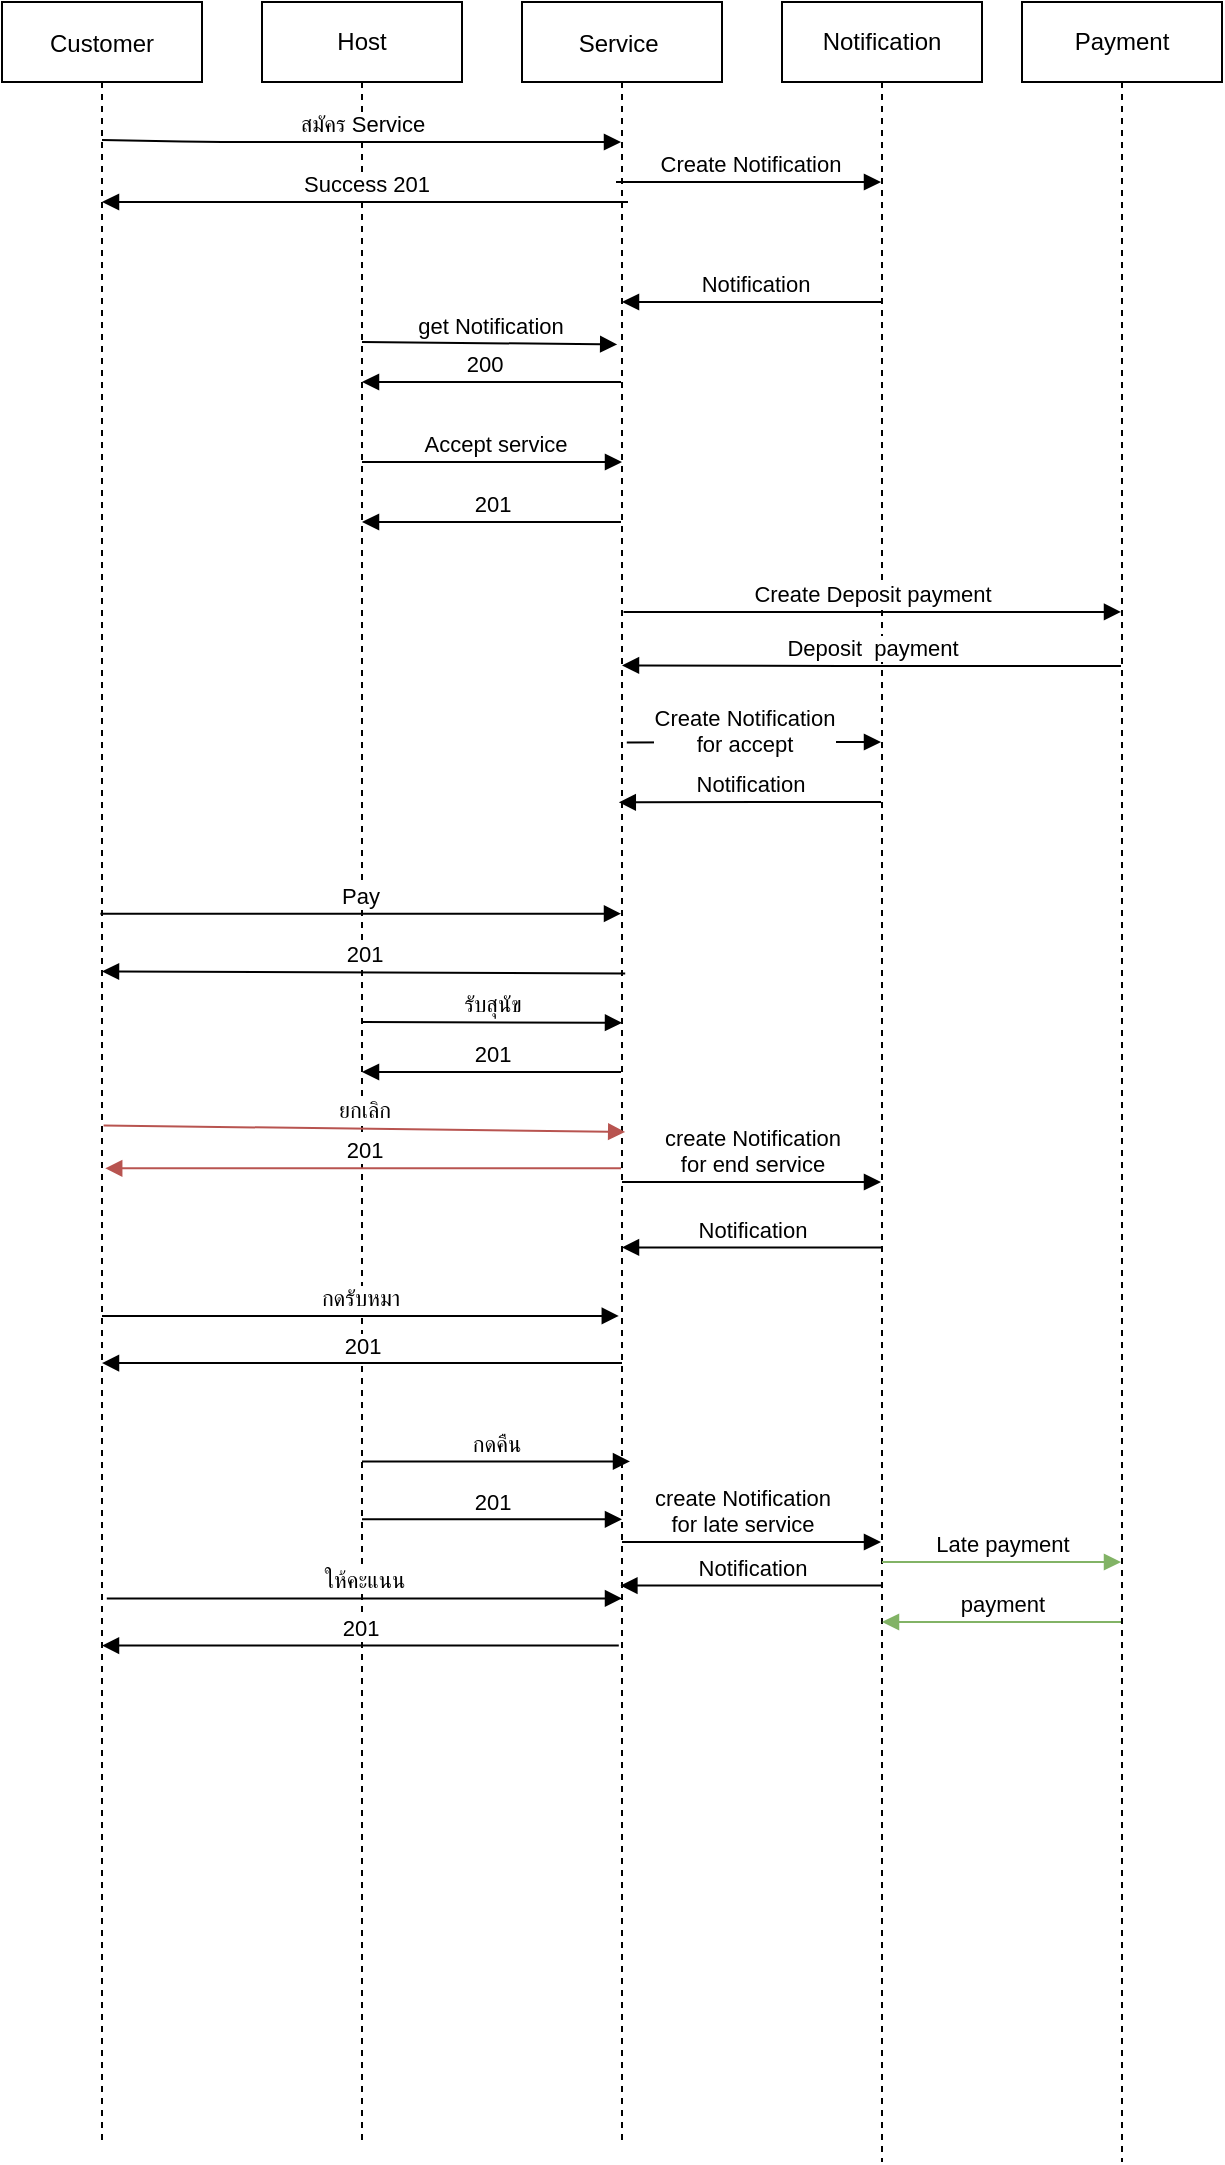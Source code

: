 <mxfile version="14.6.3" type="github">
  <diagram id="kgpKYQtTHZ0yAKxKKP6v" name="Page-1">
    <mxGraphModel dx="1038" dy="580" grid="1" gridSize="10" guides="1" tooltips="1" connect="1" arrows="1" fold="1" page="1" pageScale="1" pageWidth="850" pageHeight="1100" math="0" shadow="0">
      <root>
        <mxCell id="0" />
        <mxCell id="1" parent="0" />
        <mxCell id="3nuBFxr9cyL0pnOWT2aG-1" value="Customer" style="shape=umlLifeline;perimeter=lifelinePerimeter;container=1;collapsible=0;recursiveResize=0;rounded=0;shadow=0;strokeWidth=1;" parent="1" vertex="1">
          <mxGeometry x="100" y="80" width="100" height="1070" as="geometry" />
        </mxCell>
        <mxCell id="3nuBFxr9cyL0pnOWT2aG-5" value="Service " style="shape=umlLifeline;perimeter=lifelinePerimeter;container=1;collapsible=0;recursiveResize=0;rounded=0;shadow=0;strokeWidth=1;" parent="1" vertex="1">
          <mxGeometry x="360" y="80" width="100" height="1070" as="geometry" />
        </mxCell>
        <mxCell id="ohXcxpOozCTFB-AiFhN6-10" value="create Notification&lt;br&gt;for end service" style="html=1;verticalAlign=bottom;endArrow=block;" edge="1" parent="3nuBFxr9cyL0pnOWT2aG-5" target="vX45WFJF0L9HwvAfx8vY-3">
          <mxGeometry width="80" relative="1" as="geometry">
            <mxPoint x="50" y="590" as="sourcePoint" />
            <mxPoint x="130" y="590" as="targetPoint" />
          </mxGeometry>
        </mxCell>
        <mxCell id="ohXcxpOozCTFB-AiFhN6-21" value="create Notification&lt;br&gt;for late service" style="html=1;verticalAlign=bottom;endArrow=block;" edge="1" parent="3nuBFxr9cyL0pnOWT2aG-5" target="vX45WFJF0L9HwvAfx8vY-3">
          <mxGeometry x="-0.073" width="80" relative="1" as="geometry">
            <mxPoint x="50" y="770" as="sourcePoint" />
            <mxPoint x="130" y="770" as="targetPoint" />
            <mxPoint as="offset" />
          </mxGeometry>
        </mxCell>
        <mxCell id="vX45WFJF0L9HwvAfx8vY-2" value="Payment" style="shape=umlLifeline;perimeter=lifelinePerimeter;whiteSpace=wrap;html=1;container=1;collapsible=0;recursiveResize=0;outlineConnect=0;" parent="1" vertex="1">
          <mxGeometry x="610" y="80" width="100" height="1080" as="geometry" />
        </mxCell>
        <mxCell id="vX45WFJF0L9HwvAfx8vY-3" value="Notification" style="shape=umlLifeline;perimeter=lifelinePerimeter;whiteSpace=wrap;html=1;container=1;collapsible=0;recursiveResize=0;outlineConnect=0;" parent="1" vertex="1">
          <mxGeometry x="490" y="80" width="100" height="1080" as="geometry" />
        </mxCell>
        <mxCell id="ohXcxpOozCTFB-AiFhN6-23" value="Late payment" style="html=1;verticalAlign=bottom;endArrow=block;fillColor=#d5e8d4;strokeColor=#82b366;" edge="1" parent="vX45WFJF0L9HwvAfx8vY-3" target="vX45WFJF0L9HwvAfx8vY-2">
          <mxGeometry width="80" relative="1" as="geometry">
            <mxPoint x="50" y="780" as="sourcePoint" />
            <mxPoint x="130" y="780" as="targetPoint" />
          </mxGeometry>
        </mxCell>
        <mxCell id="vX45WFJF0L9HwvAfx8vY-1" value="Host" style="shape=umlLifeline;perimeter=lifelinePerimeter;whiteSpace=wrap;html=1;container=1;collapsible=0;recursiveResize=0;outlineConnect=0;" parent="1" vertex="1">
          <mxGeometry x="230" y="80" width="100" height="1070" as="geometry" />
        </mxCell>
        <mxCell id="vX45WFJF0L9HwvAfx8vY-32" value="get Notification" style="html=1;verticalAlign=bottom;endArrow=block;entryX=0.476;entryY=0.16;entryDx=0;entryDy=0;entryPerimeter=0;" parent="vX45WFJF0L9HwvAfx8vY-1" edge="1" target="3nuBFxr9cyL0pnOWT2aG-5">
          <mxGeometry width="80" relative="1" as="geometry">
            <mxPoint x="50" y="170" as="sourcePoint" />
            <mxPoint x="177" y="170" as="targetPoint" />
          </mxGeometry>
        </mxCell>
        <mxCell id="ohXcxpOozCTFB-AiFhN6-8" value="รับสุนัข" style="html=1;verticalAlign=bottom;endArrow=block;entryX=0.5;entryY=0.477;entryDx=0;entryDy=0;entryPerimeter=0;" edge="1" parent="vX45WFJF0L9HwvAfx8vY-1" target="3nuBFxr9cyL0pnOWT2aG-5">
          <mxGeometry width="80" relative="1" as="geometry">
            <mxPoint x="50" y="510" as="sourcePoint" />
            <mxPoint x="130" y="510" as="targetPoint" />
          </mxGeometry>
        </mxCell>
        <mxCell id="vX45WFJF0L9HwvAfx8vY-4" value="สมัคร Service" style="html=1;verticalAlign=bottom;endArrow=block;" parent="1" target="3nuBFxr9cyL0pnOWT2aG-5" edge="1">
          <mxGeometry width="80" relative="1" as="geometry">
            <mxPoint x="150" y="149" as="sourcePoint" />
            <mxPoint x="270" y="150" as="targetPoint" />
            <Array as="points">
              <mxPoint x="200" y="150" />
            </Array>
          </mxGeometry>
        </mxCell>
        <mxCell id="vX45WFJF0L9HwvAfx8vY-6" value="Success 201" style="html=1;verticalAlign=bottom;endArrow=block;" parent="1" target="3nuBFxr9cyL0pnOWT2aG-1" edge="1">
          <mxGeometry width="80" relative="1" as="geometry">
            <mxPoint x="413" y="180" as="sourcePoint" />
            <mxPoint x="400" y="200" as="targetPoint" />
            <Array as="points">
              <mxPoint x="370" y="180" />
              <mxPoint x="310" y="180" />
            </Array>
          </mxGeometry>
        </mxCell>
        <mxCell id="vX45WFJF0L9HwvAfx8vY-10" value="Create Notification" style="html=1;verticalAlign=bottom;endArrow=block;" parent="1" target="vX45WFJF0L9HwvAfx8vY-3" edge="1">
          <mxGeometry width="80" relative="1" as="geometry">
            <mxPoint x="407" y="170" as="sourcePoint" />
            <mxPoint x="520" y="210" as="targetPoint" />
          </mxGeometry>
        </mxCell>
        <mxCell id="vX45WFJF0L9HwvAfx8vY-11" value="&amp;nbsp;Notification" style="html=1;verticalAlign=bottom;endArrow=block;" parent="1" source="vX45WFJF0L9HwvAfx8vY-3" edge="1">
          <mxGeometry width="80" relative="1" as="geometry">
            <mxPoint x="470" y="230" as="sourcePoint" />
            <mxPoint x="410" y="230" as="targetPoint" />
            <Array as="points">
              <mxPoint x="480" y="230" />
            </Array>
          </mxGeometry>
        </mxCell>
        <mxCell id="vX45WFJF0L9HwvAfx8vY-14" value="&amp;nbsp;Accept service" style="html=1;verticalAlign=bottom;endArrow=block;" parent="1" source="vX45WFJF0L9HwvAfx8vY-1" edge="1">
          <mxGeometry width="80" relative="1" as="geometry">
            <mxPoint x="330" y="310" as="sourcePoint" />
            <mxPoint x="410" y="310" as="targetPoint" />
          </mxGeometry>
        </mxCell>
        <mxCell id="vX45WFJF0L9HwvAfx8vY-16" value="201" style="html=1;verticalAlign=bottom;endArrow=block;" parent="1" source="3nuBFxr9cyL0pnOWT2aG-5" target="vX45WFJF0L9HwvAfx8vY-1" edge="1">
          <mxGeometry width="80" relative="1" as="geometry">
            <mxPoint x="270" y="440" as="sourcePoint" />
            <mxPoint x="350" y="440" as="targetPoint" />
            <Array as="points">
              <mxPoint x="330" y="340" />
            </Array>
          </mxGeometry>
        </mxCell>
        <mxCell id="vX45WFJF0L9HwvAfx8vY-17" value="Create Notification&lt;br&gt;for accept" style="html=1;verticalAlign=bottom;endArrow=block;exitX=0.524;exitY=0.346;exitDx=0;exitDy=0;exitPerimeter=0;" parent="1" source="3nuBFxr9cyL0pnOWT2aG-5" target="vX45WFJF0L9HwvAfx8vY-3" edge="1">
          <mxGeometry x="-0.069" y="-10" width="80" relative="1" as="geometry">
            <mxPoint x="430" y="320" as="sourcePoint" />
            <mxPoint x="510" y="320" as="targetPoint" />
            <Array as="points">
              <mxPoint x="490" y="450" />
            </Array>
            <mxPoint as="offset" />
          </mxGeometry>
        </mxCell>
        <mxCell id="vX45WFJF0L9HwvAfx8vY-18" value="Notification" style="html=1;verticalAlign=bottom;endArrow=block;entryX=0.484;entryY=0.374;entryDx=0;entryDy=0;entryPerimeter=0;" parent="1" source="vX45WFJF0L9HwvAfx8vY-3" target="3nuBFxr9cyL0pnOWT2aG-5" edge="1">
          <mxGeometry width="80" relative="1" as="geometry">
            <mxPoint x="380" y="410" as="sourcePoint" />
            <mxPoint x="460" y="410" as="targetPoint" />
            <Array as="points">
              <mxPoint x="490" y="480" />
            </Array>
          </mxGeometry>
        </mxCell>
        <mxCell id="vX45WFJF0L9HwvAfx8vY-21" value="Create Deposit payment" style="html=1;verticalAlign=bottom;endArrow=block;exitX=0.508;exitY=0.285;exitDx=0;exitDy=0;exitPerimeter=0;" parent="1" edge="1" target="vX45WFJF0L9HwvAfx8vY-2" source="3nuBFxr9cyL0pnOWT2aG-5">
          <mxGeometry width="80" relative="1" as="geometry">
            <mxPoint x="414" y="320" as="sourcePoint" />
            <mxPoint x="666.5" y="320" as="targetPoint" />
          </mxGeometry>
        </mxCell>
        <mxCell id="vX45WFJF0L9HwvAfx8vY-22" value="Deposit&amp;nbsp; payment" style="html=1;verticalAlign=bottom;endArrow=block;entryX=0.5;entryY=0.31;entryDx=0;entryDy=0;entryPerimeter=0;" parent="1" source="vX45WFJF0L9HwvAfx8vY-2" target="3nuBFxr9cyL0pnOWT2aG-5" edge="1">
          <mxGeometry width="80" relative="1" as="geometry">
            <mxPoint x="450" y="450" as="sourcePoint" />
            <mxPoint x="530" y="450" as="targetPoint" />
            <Array as="points">
              <mxPoint x="530" y="412" />
            </Array>
          </mxGeometry>
        </mxCell>
        <mxCell id="vX45WFJF0L9HwvAfx8vY-25" value="200" style="html=1;verticalAlign=bottom;endArrow=block;" parent="1" source="3nuBFxr9cyL0pnOWT2aG-5" target="vX45WFJF0L9HwvAfx8vY-1" edge="1">
          <mxGeometry x="0.068" width="80" relative="1" as="geometry">
            <mxPoint x="300" y="390" as="sourcePoint" />
            <mxPoint x="380" y="390" as="targetPoint" />
            <Array as="points">
              <mxPoint x="340" y="270" />
              <mxPoint x="300" y="270" />
            </Array>
            <mxPoint as="offset" />
          </mxGeometry>
        </mxCell>
        <mxCell id="vX45WFJF0L9HwvAfx8vY-29" value="201" style="html=1;verticalAlign=bottom;endArrow=block;exitX=0.516;exitY=0.454;exitDx=0;exitDy=0;exitPerimeter=0;entryX=0.5;entryY=0.453;entryDx=0;entryDy=0;entryPerimeter=0;" parent="1" source="3nuBFxr9cyL0pnOWT2aG-5" edge="1" target="3nuBFxr9cyL0pnOWT2aG-1">
          <mxGeometry width="80" relative="1" as="geometry">
            <mxPoint x="190" y="620" as="sourcePoint" />
            <mxPoint x="150" y="590" as="targetPoint" />
          </mxGeometry>
        </mxCell>
        <mxCell id="vX45WFJF0L9HwvAfx8vY-28" value="Pay" style="html=1;verticalAlign=bottom;endArrow=block;exitX=0.492;exitY=0.426;exitDx=0;exitDy=0;exitPerimeter=0;" parent="1" target="3nuBFxr9cyL0pnOWT2aG-5" edge="1" source="3nuBFxr9cyL0pnOWT2aG-1">
          <mxGeometry width="80" relative="1" as="geometry">
            <mxPoint x="150" y="560" as="sourcePoint" />
            <mxPoint x="230" y="560" as="targetPoint" />
          </mxGeometry>
        </mxCell>
        <mxCell id="ohXcxpOozCTFB-AiFhN6-9" value="201" style="html=1;verticalAlign=bottom;endArrow=block;" edge="1" parent="1" source="3nuBFxr9cyL0pnOWT2aG-5" target="vX45WFJF0L9HwvAfx8vY-1">
          <mxGeometry width="80" relative="1" as="geometry">
            <mxPoint x="300" y="630" as="sourcePoint" />
            <mxPoint x="380" y="630" as="targetPoint" />
          </mxGeometry>
        </mxCell>
        <mxCell id="ohXcxpOozCTFB-AiFhN6-11" value="Notification" style="html=1;verticalAlign=bottom;endArrow=block;entryX=0.5;entryY=0.582;entryDx=0;entryDy=0;entryPerimeter=0;" edge="1" parent="1" source="vX45WFJF0L9HwvAfx8vY-3" target="3nuBFxr9cyL0pnOWT2aG-5">
          <mxGeometry width="80" relative="1" as="geometry">
            <mxPoint x="430" y="700" as="sourcePoint" />
            <mxPoint x="510" y="700" as="targetPoint" />
          </mxGeometry>
        </mxCell>
        <mxCell id="ohXcxpOozCTFB-AiFhN6-12" value="กดรับหมา" style="html=1;verticalAlign=bottom;endArrow=block;entryX=0.484;entryY=0.614;entryDx=0;entryDy=0;entryPerimeter=0;" edge="1" parent="1" source="3nuBFxr9cyL0pnOWT2aG-1" target="3nuBFxr9cyL0pnOWT2aG-5">
          <mxGeometry width="80" relative="1" as="geometry">
            <mxPoint x="180" y="740" as="sourcePoint" />
            <mxPoint x="340" y="740" as="targetPoint" />
          </mxGeometry>
        </mxCell>
        <mxCell id="ohXcxpOozCTFB-AiFhN6-13" value="201" style="html=1;verticalAlign=bottom;endArrow=block;exitX=0.5;exitY=0.636;exitDx=0;exitDy=0;exitPerimeter=0;" edge="1" parent="1" source="3nuBFxr9cyL0pnOWT2aG-5" target="3nuBFxr9cyL0pnOWT2aG-1">
          <mxGeometry width="80" relative="1" as="geometry">
            <mxPoint x="200" y="760" as="sourcePoint" />
            <mxPoint x="280" y="760" as="targetPoint" />
          </mxGeometry>
        </mxCell>
        <mxCell id="ohXcxpOozCTFB-AiFhN6-14" value="กดคืน" style="html=1;verticalAlign=bottom;endArrow=block;entryX=0.54;entryY=0.682;entryDx=0;entryDy=0;entryPerimeter=0;" edge="1" parent="1" source="vX45WFJF0L9HwvAfx8vY-1" target="3nuBFxr9cyL0pnOWT2aG-5">
          <mxGeometry width="80" relative="1" as="geometry">
            <mxPoint x="300" y="810" as="sourcePoint" />
            <mxPoint x="380" y="810" as="targetPoint" />
          </mxGeometry>
        </mxCell>
        <mxCell id="ohXcxpOozCTFB-AiFhN6-15" value="201" style="html=1;verticalAlign=bottom;endArrow=block;entryX=0.5;entryY=0.709;entryDx=0;entryDy=0;entryPerimeter=0;" edge="1" parent="1" source="vX45WFJF0L9HwvAfx8vY-1" target="3nuBFxr9cyL0pnOWT2aG-5">
          <mxGeometry width="80" relative="1" as="geometry">
            <mxPoint x="290" y="840" as="sourcePoint" />
            <mxPoint x="370" y="840" as="targetPoint" />
          </mxGeometry>
        </mxCell>
        <mxCell id="ohXcxpOozCTFB-AiFhN6-16" value="ยกเลิก" style="html=1;verticalAlign=bottom;endArrow=block;entryX=0.516;entryY=0.528;entryDx=0;entryDy=0;entryPerimeter=0;exitX=0.508;exitY=0.525;exitDx=0;exitDy=0;exitPerimeter=0;fillColor=#f8cecc;strokeColor=#b85450;" edge="1" parent="1" source="3nuBFxr9cyL0pnOWT2aG-1" target="3nuBFxr9cyL0pnOWT2aG-5">
          <mxGeometry width="80" relative="1" as="geometry">
            <mxPoint x="150" y="630" as="sourcePoint" />
            <mxPoint x="230" y="630" as="targetPoint" />
          </mxGeometry>
        </mxCell>
        <mxCell id="ohXcxpOozCTFB-AiFhN6-17" value="201" style="html=1;verticalAlign=bottom;endArrow=block;entryX=0.516;entryY=0.545;entryDx=0;entryDy=0;entryPerimeter=0;fillColor=#f8cecc;strokeColor=#b85450;" edge="1" parent="1" source="3nuBFxr9cyL0pnOWT2aG-5" target="3nuBFxr9cyL0pnOWT2aG-1">
          <mxGeometry width="80" relative="1" as="geometry">
            <mxPoint x="180" y="660" as="sourcePoint" />
            <mxPoint x="260" y="660" as="targetPoint" />
          </mxGeometry>
        </mxCell>
        <mxCell id="ohXcxpOozCTFB-AiFhN6-19" value="ให้คะแนน" style="html=1;verticalAlign=bottom;endArrow=block;exitX=0.524;exitY=0.746;exitDx=0;exitDy=0;exitPerimeter=0;entryX=0.5;entryY=0.746;entryDx=0;entryDy=0;entryPerimeter=0;" edge="1" parent="1" source="3nuBFxr9cyL0pnOWT2aG-1" target="3nuBFxr9cyL0pnOWT2aG-5">
          <mxGeometry width="80" relative="1" as="geometry">
            <mxPoint x="180" y="880" as="sourcePoint" />
            <mxPoint x="260" y="880" as="targetPoint" />
          </mxGeometry>
        </mxCell>
        <mxCell id="ohXcxpOozCTFB-AiFhN6-20" value="201" style="html=1;verticalAlign=bottom;endArrow=block;exitX=0.484;exitY=0.768;exitDx=0;exitDy=0;exitPerimeter=0;" edge="1" parent="1" source="3nuBFxr9cyL0pnOWT2aG-5" target="3nuBFxr9cyL0pnOWT2aG-1">
          <mxGeometry width="80" relative="1" as="geometry">
            <mxPoint x="200" y="910" as="sourcePoint" />
            <mxPoint x="280" y="910" as="targetPoint" />
          </mxGeometry>
        </mxCell>
        <mxCell id="ohXcxpOozCTFB-AiFhN6-22" value="Notification" style="html=1;verticalAlign=bottom;endArrow=block;entryX=0.492;entryY=0.74;entryDx=0;entryDy=0;entryPerimeter=0;" edge="1" parent="1" source="vX45WFJF0L9HwvAfx8vY-3" target="3nuBFxr9cyL0pnOWT2aG-5">
          <mxGeometry width="80" relative="1" as="geometry">
            <mxPoint x="430" y="870" as="sourcePoint" />
            <mxPoint x="510" y="870" as="targetPoint" />
          </mxGeometry>
        </mxCell>
        <mxCell id="ohXcxpOozCTFB-AiFhN6-24" value="payment" style="html=1;verticalAlign=bottom;endArrow=block;fillColor=#d5e8d4;strokeColor=#82b366;" edge="1" parent="1" source="vX45WFJF0L9HwvAfx8vY-2" target="vX45WFJF0L9HwvAfx8vY-3">
          <mxGeometry width="80" relative="1" as="geometry">
            <mxPoint x="640" y="860" as="sourcePoint" />
            <mxPoint x="640" y="890" as="targetPoint" />
            <Array as="points">
              <mxPoint x="590" y="890" />
            </Array>
          </mxGeometry>
        </mxCell>
      </root>
    </mxGraphModel>
  </diagram>
</mxfile>
